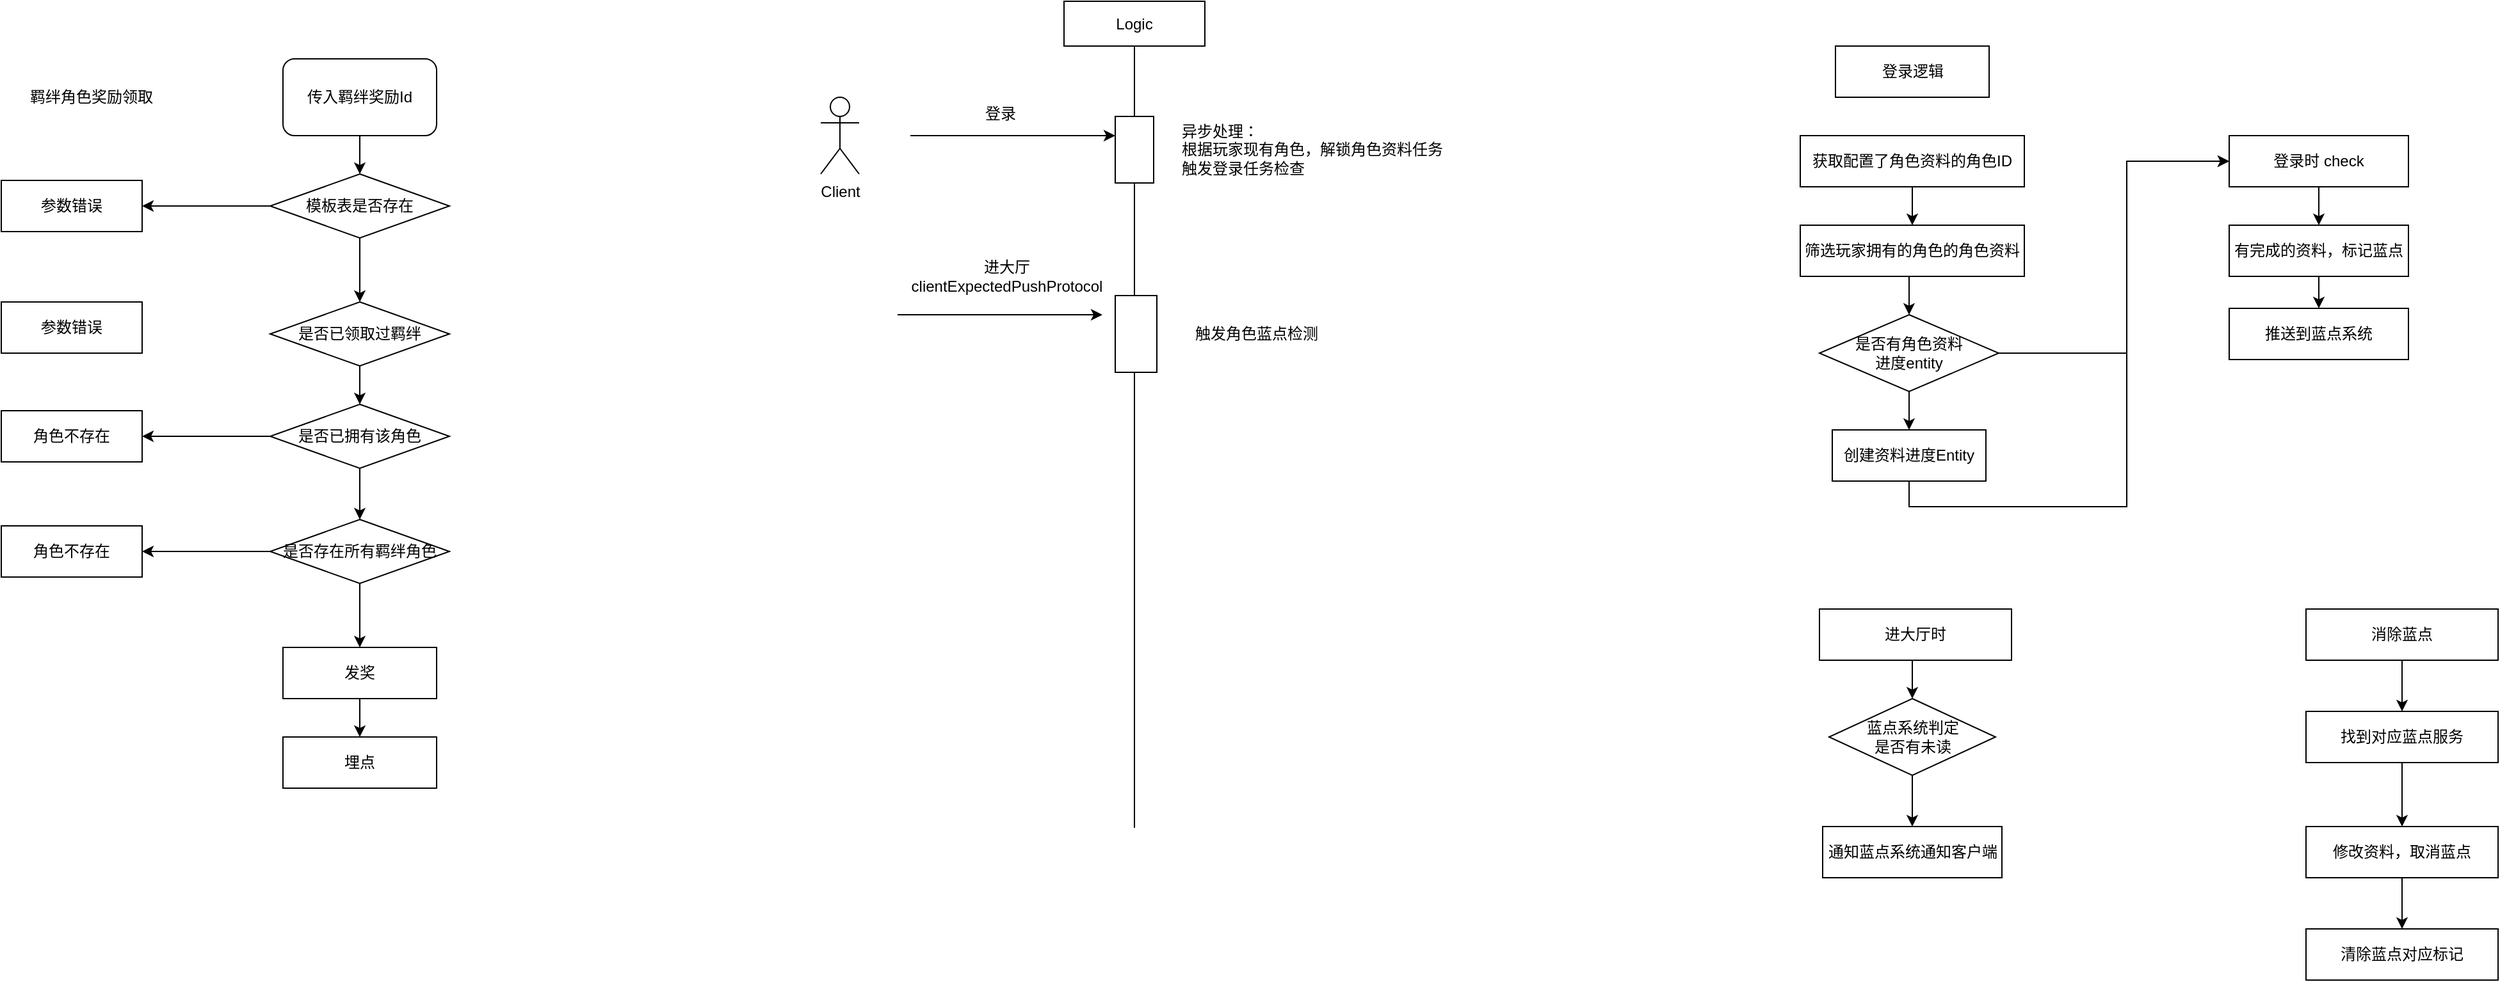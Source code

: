 <mxfile version="21.3.6" type="github">
  <diagram name="第 1 页" id="kdVOFN4OeXV8Te4mJ-ZW">
    <mxGraphModel dx="1434" dy="764" grid="1" gridSize="10" guides="1" tooltips="1" connect="1" arrows="1" fold="1" page="1" pageScale="1" pageWidth="4681" pageHeight="3300" math="0" shadow="0">
      <root>
        <mxCell id="0" />
        <mxCell id="1" parent="0" />
        <mxCell id="ye-Hzo8tlc1K3YxT7vBc-22" style="edgeStyle=orthogonalEdgeStyle;rounded=0;orthogonalLoop=1;jettySize=auto;html=1;exitX=0.5;exitY=1;exitDx=0;exitDy=0;" parent="1" source="ye-Hzo8tlc1K3YxT7vBc-1" target="ye-Hzo8tlc1K3YxT7vBc-4" edge="1">
          <mxGeometry relative="1" as="geometry" />
        </mxCell>
        <mxCell id="ye-Hzo8tlc1K3YxT7vBc-1" value="传入羁绊奖励Id" style="rounded=1;whiteSpace=wrap;html=1;" parent="1" vertex="1">
          <mxGeometry x="420" y="170" width="120" height="60" as="geometry" />
        </mxCell>
        <mxCell id="ye-Hzo8tlc1K3YxT7vBc-3" value="羁绊角色奖励领取" style="text;html=1;align=center;verticalAlign=middle;resizable=0;points=[];autosize=1;strokeColor=none;fillColor=none;" parent="1" vertex="1">
          <mxGeometry x="210" y="185" width="120" height="30" as="geometry" />
        </mxCell>
        <mxCell id="ye-Hzo8tlc1K3YxT7vBc-17" style="edgeStyle=orthogonalEdgeStyle;rounded=0;orthogonalLoop=1;jettySize=auto;html=1;exitX=0;exitY=0.5;exitDx=0;exitDy=0;entryX=1;entryY=0.5;entryDx=0;entryDy=0;" parent="1" source="ye-Hzo8tlc1K3YxT7vBc-4" target="ye-Hzo8tlc1K3YxT7vBc-9" edge="1">
          <mxGeometry relative="1" as="geometry" />
        </mxCell>
        <mxCell id="ye-Hzo8tlc1K3YxT7vBc-18" style="edgeStyle=orthogonalEdgeStyle;rounded=0;orthogonalLoop=1;jettySize=auto;html=1;exitX=0.5;exitY=1;exitDx=0;exitDy=0;entryX=0.5;entryY=0;entryDx=0;entryDy=0;" parent="1" source="ye-Hzo8tlc1K3YxT7vBc-4" target="ye-Hzo8tlc1K3YxT7vBc-23" edge="1">
          <mxGeometry relative="1" as="geometry">
            <mxPoint x="480" y="340" as="targetPoint" />
          </mxGeometry>
        </mxCell>
        <mxCell id="ye-Hzo8tlc1K3YxT7vBc-4" value="模板表是否存在" style="rhombus;whiteSpace=wrap;html=1;" parent="1" vertex="1">
          <mxGeometry x="410" y="260" width="140" height="50" as="geometry" />
        </mxCell>
        <mxCell id="ye-Hzo8tlc1K3YxT7vBc-16" style="edgeStyle=orthogonalEdgeStyle;rounded=0;orthogonalLoop=1;jettySize=auto;html=1;exitX=0;exitY=0.5;exitDx=0;exitDy=0;" parent="1" source="ye-Hzo8tlc1K3YxT7vBc-6" target="ye-Hzo8tlc1K3YxT7vBc-13" edge="1">
          <mxGeometry relative="1" as="geometry" />
        </mxCell>
        <mxCell id="ye-Hzo8tlc1K3YxT7vBc-19" style="edgeStyle=orthogonalEdgeStyle;rounded=0;orthogonalLoop=1;jettySize=auto;html=1;exitX=0.5;exitY=1;exitDx=0;exitDy=0;" parent="1" source="ye-Hzo8tlc1K3YxT7vBc-6" target="ye-Hzo8tlc1K3YxT7vBc-7" edge="1">
          <mxGeometry relative="1" as="geometry" />
        </mxCell>
        <mxCell id="ye-Hzo8tlc1K3YxT7vBc-6" value="是否已拥有该角色" style="rhombus;whiteSpace=wrap;html=1;" parent="1" vertex="1">
          <mxGeometry x="410" y="440" width="140" height="50" as="geometry" />
        </mxCell>
        <mxCell id="ye-Hzo8tlc1K3YxT7vBc-15" style="edgeStyle=orthogonalEdgeStyle;rounded=0;orthogonalLoop=1;jettySize=auto;html=1;exitX=0;exitY=0.5;exitDx=0;exitDy=0;entryX=1;entryY=0.5;entryDx=0;entryDy=0;" parent="1" source="ye-Hzo8tlc1K3YxT7vBc-7" target="ye-Hzo8tlc1K3YxT7vBc-14" edge="1">
          <mxGeometry relative="1" as="geometry" />
        </mxCell>
        <mxCell id="ye-Hzo8tlc1K3YxT7vBc-20" style="edgeStyle=orthogonalEdgeStyle;rounded=0;orthogonalLoop=1;jettySize=auto;html=1;exitX=0.5;exitY=1;exitDx=0;exitDy=0;" parent="1" source="ye-Hzo8tlc1K3YxT7vBc-7" target="ye-Hzo8tlc1K3YxT7vBc-11" edge="1">
          <mxGeometry relative="1" as="geometry" />
        </mxCell>
        <mxCell id="ye-Hzo8tlc1K3YxT7vBc-7" value="是否存在所有羁绊角色" style="rhombus;whiteSpace=wrap;html=1;" parent="1" vertex="1">
          <mxGeometry x="410" y="530" width="140" height="50" as="geometry" />
        </mxCell>
        <mxCell id="ye-Hzo8tlc1K3YxT7vBc-9" value="参数错误" style="whiteSpace=wrap;html=1;" parent="1" vertex="1">
          <mxGeometry x="200" y="265" width="110" height="40" as="geometry" />
        </mxCell>
        <mxCell id="ye-Hzo8tlc1K3YxT7vBc-21" style="edgeStyle=orthogonalEdgeStyle;rounded=0;orthogonalLoop=1;jettySize=auto;html=1;exitX=0.5;exitY=1;exitDx=0;exitDy=0;entryX=0.5;entryY=0;entryDx=0;entryDy=0;" parent="1" source="ye-Hzo8tlc1K3YxT7vBc-11" target="ye-Hzo8tlc1K3YxT7vBc-12" edge="1">
          <mxGeometry relative="1" as="geometry" />
        </mxCell>
        <mxCell id="ye-Hzo8tlc1K3YxT7vBc-11" value="发奖" style="rounded=0;whiteSpace=wrap;html=1;" parent="1" vertex="1">
          <mxGeometry x="420" y="630" width="120" height="40" as="geometry" />
        </mxCell>
        <mxCell id="ye-Hzo8tlc1K3YxT7vBc-12" value="埋点" style="rounded=0;whiteSpace=wrap;html=1;" parent="1" vertex="1">
          <mxGeometry x="420" y="700" width="120" height="40" as="geometry" />
        </mxCell>
        <mxCell id="ye-Hzo8tlc1K3YxT7vBc-13" value="角色不存在" style="whiteSpace=wrap;html=1;" parent="1" vertex="1">
          <mxGeometry x="200" y="445" width="110" height="40" as="geometry" />
        </mxCell>
        <mxCell id="ye-Hzo8tlc1K3YxT7vBc-14" value="角色不存在" style="whiteSpace=wrap;html=1;" parent="1" vertex="1">
          <mxGeometry x="200" y="535" width="110" height="40" as="geometry" />
        </mxCell>
        <mxCell id="ye-Hzo8tlc1K3YxT7vBc-24" style="edgeStyle=orthogonalEdgeStyle;rounded=0;orthogonalLoop=1;jettySize=auto;html=1;exitX=0.5;exitY=1;exitDx=0;exitDy=0;entryX=0.5;entryY=0;entryDx=0;entryDy=0;" parent="1" source="ye-Hzo8tlc1K3YxT7vBc-23" target="ye-Hzo8tlc1K3YxT7vBc-6" edge="1">
          <mxGeometry relative="1" as="geometry" />
        </mxCell>
        <mxCell id="ye-Hzo8tlc1K3YxT7vBc-23" value="是否已领取过羁绊" style="rhombus;whiteSpace=wrap;html=1;" parent="1" vertex="1">
          <mxGeometry x="410" y="360" width="140" height="50" as="geometry" />
        </mxCell>
        <mxCell id="ye-Hzo8tlc1K3YxT7vBc-25" value="参数错误" style="whiteSpace=wrap;html=1;" parent="1" vertex="1">
          <mxGeometry x="200" y="360" width="110" height="40" as="geometry" />
        </mxCell>
        <mxCell id="3l4a-vmYQsrZcGw0gVcB-1" value="Logic" style="rounded=0;whiteSpace=wrap;html=1;" vertex="1" parent="1">
          <mxGeometry x="1030" y="125" width="110" height="35" as="geometry" />
        </mxCell>
        <mxCell id="3l4a-vmYQsrZcGw0gVcB-2" value="Client" style="shape=umlActor;verticalLabelPosition=bottom;verticalAlign=top;html=1;outlineConnect=0;" vertex="1" parent="1">
          <mxGeometry x="840" y="200" width="30" height="60" as="geometry" />
        </mxCell>
        <mxCell id="3l4a-vmYQsrZcGw0gVcB-3" value="" style="endArrow=none;html=1;rounded=0;entryX=0.5;entryY=1;entryDx=0;entryDy=0;" edge="1" parent="1" source="3l4a-vmYQsrZcGw0gVcB-6" target="3l4a-vmYQsrZcGw0gVcB-1">
          <mxGeometry width="50" height="50" relative="1" as="geometry">
            <mxPoint x="1085" y="771" as="sourcePoint" />
            <mxPoint x="1150" y="340" as="targetPoint" />
          </mxGeometry>
        </mxCell>
        <mxCell id="3l4a-vmYQsrZcGw0gVcB-4" value="" style="endArrow=classic;html=1;rounded=0;" edge="1" parent="1">
          <mxGeometry width="50" height="50" relative="1" as="geometry">
            <mxPoint x="910" y="230" as="sourcePoint" />
            <mxPoint x="1070" y="230" as="targetPoint" />
          </mxGeometry>
        </mxCell>
        <mxCell id="3l4a-vmYQsrZcGw0gVcB-5" value="登录" style="text;html=1;align=center;verticalAlign=middle;resizable=0;points=[];autosize=1;strokeColor=none;fillColor=none;" vertex="1" parent="1">
          <mxGeometry x="955" y="198" width="50" height="30" as="geometry" />
        </mxCell>
        <mxCell id="3l4a-vmYQsrZcGw0gVcB-7" value="" style="endArrow=none;html=1;rounded=0;entryX=0.5;entryY=1;entryDx=0;entryDy=0;" edge="1" parent="1" target="3l4a-vmYQsrZcGw0gVcB-6">
          <mxGeometry width="50" height="50" relative="1" as="geometry">
            <mxPoint x="1085" y="771" as="sourcePoint" />
            <mxPoint x="1085" y="160" as="targetPoint" />
          </mxGeometry>
        </mxCell>
        <mxCell id="3l4a-vmYQsrZcGw0gVcB-6" value="" style="rounded=0;whiteSpace=wrap;html=1;" vertex="1" parent="1">
          <mxGeometry x="1070" y="215" width="30" height="52" as="geometry" />
        </mxCell>
        <mxCell id="3l4a-vmYQsrZcGw0gVcB-8" value="异步处理：&lt;br&gt;根据玩家现有角色，解锁角色资料任务&lt;br&gt;触发登录任务检查" style="text;html=1;align=left;verticalAlign=middle;resizable=0;points=[];autosize=1;strokeColor=none;fillColor=none;" vertex="1" parent="1">
          <mxGeometry x="1120" y="211" width="230" height="60" as="geometry" />
        </mxCell>
        <mxCell id="3l4a-vmYQsrZcGw0gVcB-9" value="" style="endArrow=classic;html=1;rounded=0;" edge="1" parent="1">
          <mxGeometry width="50" height="50" relative="1" as="geometry">
            <mxPoint x="900" y="370" as="sourcePoint" />
            <mxPoint x="1060" y="370" as="targetPoint" />
          </mxGeometry>
        </mxCell>
        <mxCell id="3l4a-vmYQsrZcGw0gVcB-10" value="进大厅&lt;br&gt;clientExpectedPushProtocol" style="text;html=1;align=center;verticalAlign=middle;resizable=0;points=[];autosize=1;strokeColor=none;fillColor=none;" vertex="1" parent="1">
          <mxGeometry x="900" y="320" width="170" height="40" as="geometry" />
        </mxCell>
        <mxCell id="3l4a-vmYQsrZcGw0gVcB-11" value="" style="rounded=0;whiteSpace=wrap;html=1;" vertex="1" parent="1">
          <mxGeometry x="1070" y="355" width="32.5" height="60" as="geometry" />
        </mxCell>
        <mxCell id="3l4a-vmYQsrZcGw0gVcB-12" value="触发角色蓝点检测" style="text;html=1;align=center;verticalAlign=middle;resizable=0;points=[];autosize=1;strokeColor=none;fillColor=none;" vertex="1" parent="1">
          <mxGeometry x="1120" y="370" width="120" height="30" as="geometry" />
        </mxCell>
        <mxCell id="3l4a-vmYQsrZcGw0gVcB-13" value="登录逻辑" style="whiteSpace=wrap;html=1;" vertex="1" parent="1">
          <mxGeometry x="1632.5" y="160" width="120" height="40" as="geometry" />
        </mxCell>
        <mxCell id="3l4a-vmYQsrZcGw0gVcB-20" style="edgeStyle=orthogonalEdgeStyle;rounded=0;orthogonalLoop=1;jettySize=auto;html=1;exitX=0.5;exitY=1;exitDx=0;exitDy=0;entryX=0.5;entryY=0;entryDx=0;entryDy=0;" edge="1" parent="1" source="3l4a-vmYQsrZcGw0gVcB-14" target="3l4a-vmYQsrZcGw0gVcB-15">
          <mxGeometry relative="1" as="geometry" />
        </mxCell>
        <mxCell id="3l4a-vmYQsrZcGw0gVcB-14" value="获取配置了角色资料的角色ID" style="whiteSpace=wrap;html=1;" vertex="1" parent="1">
          <mxGeometry x="1605" y="230" width="175" height="40" as="geometry" />
        </mxCell>
        <mxCell id="3l4a-vmYQsrZcGw0gVcB-21" style="edgeStyle=orthogonalEdgeStyle;rounded=0;orthogonalLoop=1;jettySize=auto;html=1;exitX=0.5;exitY=1;exitDx=0;exitDy=0;entryX=0.5;entryY=0;entryDx=0;entryDy=0;" edge="1" parent="1" source="3l4a-vmYQsrZcGw0gVcB-15" target="3l4a-vmYQsrZcGw0gVcB-18">
          <mxGeometry relative="1" as="geometry" />
        </mxCell>
        <mxCell id="3l4a-vmYQsrZcGw0gVcB-15" value="筛选玩家拥有的角色的角色资料" style="rounded=0;whiteSpace=wrap;html=1;" vertex="1" parent="1">
          <mxGeometry x="1605" y="300" width="175" height="40" as="geometry" />
        </mxCell>
        <mxCell id="3l4a-vmYQsrZcGw0gVcB-22" style="edgeStyle=orthogonalEdgeStyle;rounded=0;orthogonalLoop=1;jettySize=auto;html=1;" edge="1" parent="1" source="3l4a-vmYQsrZcGw0gVcB-18" target="3l4a-vmYQsrZcGw0gVcB-19">
          <mxGeometry relative="1" as="geometry" />
        </mxCell>
        <mxCell id="3l4a-vmYQsrZcGw0gVcB-26" style="edgeStyle=orthogonalEdgeStyle;rounded=0;orthogonalLoop=1;jettySize=auto;html=1;exitX=1;exitY=0.5;exitDx=0;exitDy=0;entryX=0;entryY=0.5;entryDx=0;entryDy=0;" edge="1" parent="1" source="3l4a-vmYQsrZcGw0gVcB-18" target="3l4a-vmYQsrZcGw0gVcB-23">
          <mxGeometry relative="1" as="geometry">
            <Array as="points">
              <mxPoint x="1860" y="400" />
              <mxPoint x="1860" y="250" />
            </Array>
          </mxGeometry>
        </mxCell>
        <mxCell id="3l4a-vmYQsrZcGw0gVcB-18" value="是否有角色资料&lt;br&gt;进度entity" style="rhombus;whiteSpace=wrap;html=1;" vertex="1" parent="1">
          <mxGeometry x="1620" y="370" width="140" height="60" as="geometry" />
        </mxCell>
        <mxCell id="3l4a-vmYQsrZcGw0gVcB-25" style="edgeStyle=orthogonalEdgeStyle;rounded=0;orthogonalLoop=1;jettySize=auto;html=1;exitX=0.5;exitY=1;exitDx=0;exitDy=0;entryX=0;entryY=0.5;entryDx=0;entryDy=0;" edge="1" parent="1" source="3l4a-vmYQsrZcGw0gVcB-19" target="3l4a-vmYQsrZcGw0gVcB-23">
          <mxGeometry relative="1" as="geometry">
            <Array as="points">
              <mxPoint x="1690" y="520" />
              <mxPoint x="1860" y="520" />
              <mxPoint x="1860" y="250" />
            </Array>
          </mxGeometry>
        </mxCell>
        <mxCell id="3l4a-vmYQsrZcGw0gVcB-19" value="创建资料进度Entity" style="whiteSpace=wrap;html=1;" vertex="1" parent="1">
          <mxGeometry x="1630" y="460" width="120" height="40" as="geometry" />
        </mxCell>
        <mxCell id="3l4a-vmYQsrZcGw0gVcB-27" style="edgeStyle=orthogonalEdgeStyle;rounded=0;orthogonalLoop=1;jettySize=auto;html=1;exitX=0.5;exitY=1;exitDx=0;exitDy=0;" edge="1" parent="1" source="3l4a-vmYQsrZcGw0gVcB-23" target="3l4a-vmYQsrZcGw0gVcB-24">
          <mxGeometry relative="1" as="geometry" />
        </mxCell>
        <mxCell id="3l4a-vmYQsrZcGw0gVcB-23" value="登录时 check" style="whiteSpace=wrap;html=1;" vertex="1" parent="1">
          <mxGeometry x="1940" y="230" width="140" height="40" as="geometry" />
        </mxCell>
        <mxCell id="3l4a-vmYQsrZcGw0gVcB-29" style="edgeStyle=orthogonalEdgeStyle;rounded=0;orthogonalLoop=1;jettySize=auto;html=1;exitX=0.5;exitY=1;exitDx=0;exitDy=0;" edge="1" parent="1" source="3l4a-vmYQsrZcGw0gVcB-24" target="3l4a-vmYQsrZcGw0gVcB-28">
          <mxGeometry relative="1" as="geometry" />
        </mxCell>
        <mxCell id="3l4a-vmYQsrZcGw0gVcB-24" value="有完成的资料，标记蓝点" style="whiteSpace=wrap;html=1;" vertex="1" parent="1">
          <mxGeometry x="1940" y="300" width="140" height="40" as="geometry" />
        </mxCell>
        <mxCell id="3l4a-vmYQsrZcGw0gVcB-28" value="推送到蓝点系统" style="whiteSpace=wrap;html=1;" vertex="1" parent="1">
          <mxGeometry x="1940" y="365" width="140" height="40" as="geometry" />
        </mxCell>
        <mxCell id="3l4a-vmYQsrZcGw0gVcB-35" style="edgeStyle=orthogonalEdgeStyle;rounded=0;orthogonalLoop=1;jettySize=auto;html=1;exitX=0.5;exitY=1;exitDx=0;exitDy=0;entryX=0.5;entryY=0;entryDx=0;entryDy=0;" edge="1" parent="1" source="3l4a-vmYQsrZcGw0gVcB-30" target="3l4a-vmYQsrZcGw0gVcB-33">
          <mxGeometry relative="1" as="geometry" />
        </mxCell>
        <mxCell id="3l4a-vmYQsrZcGw0gVcB-30" value="进大厅时" style="whiteSpace=wrap;html=1;" vertex="1" parent="1">
          <mxGeometry x="1620" y="600" width="150" height="40" as="geometry" />
        </mxCell>
        <mxCell id="3l4a-vmYQsrZcGw0gVcB-32" value="通知蓝点系统通知客户端" style="whiteSpace=wrap;html=1;" vertex="1" parent="1">
          <mxGeometry x="1622.5" y="770" width="140" height="40" as="geometry" />
        </mxCell>
        <mxCell id="3l4a-vmYQsrZcGw0gVcB-34" style="edgeStyle=orthogonalEdgeStyle;rounded=0;orthogonalLoop=1;jettySize=auto;html=1;exitX=0.5;exitY=1;exitDx=0;exitDy=0;" edge="1" parent="1" source="3l4a-vmYQsrZcGw0gVcB-33" target="3l4a-vmYQsrZcGw0gVcB-32">
          <mxGeometry relative="1" as="geometry" />
        </mxCell>
        <mxCell id="3l4a-vmYQsrZcGw0gVcB-33" value="蓝点系统判定&lt;br&gt;是否有未读" style="rhombus;whiteSpace=wrap;html=1;" vertex="1" parent="1">
          <mxGeometry x="1627.5" y="670" width="130" height="60" as="geometry" />
        </mxCell>
        <mxCell id="3l4a-vmYQsrZcGw0gVcB-41" style="edgeStyle=orthogonalEdgeStyle;rounded=0;orthogonalLoop=1;jettySize=auto;html=1;exitX=0.5;exitY=1;exitDx=0;exitDy=0;" edge="1" parent="1" source="3l4a-vmYQsrZcGw0gVcB-36" target="3l4a-vmYQsrZcGw0gVcB-38">
          <mxGeometry relative="1" as="geometry" />
        </mxCell>
        <mxCell id="3l4a-vmYQsrZcGw0gVcB-36" value="消除蓝点" style="whiteSpace=wrap;html=1;" vertex="1" parent="1">
          <mxGeometry x="2000" y="600" width="150" height="40" as="geometry" />
        </mxCell>
        <mxCell id="3l4a-vmYQsrZcGw0gVcB-42" style="edgeStyle=orthogonalEdgeStyle;rounded=0;orthogonalLoop=1;jettySize=auto;html=1;exitX=0.5;exitY=1;exitDx=0;exitDy=0;entryX=0.5;entryY=0;entryDx=0;entryDy=0;" edge="1" parent="1" source="3l4a-vmYQsrZcGw0gVcB-38" target="3l4a-vmYQsrZcGw0gVcB-39">
          <mxGeometry relative="1" as="geometry" />
        </mxCell>
        <mxCell id="3l4a-vmYQsrZcGw0gVcB-38" value="找到对应蓝点服务" style="whiteSpace=wrap;html=1;" vertex="1" parent="1">
          <mxGeometry x="2000" y="680" width="150" height="40" as="geometry" />
        </mxCell>
        <mxCell id="3l4a-vmYQsrZcGw0gVcB-43" style="edgeStyle=orthogonalEdgeStyle;rounded=0;orthogonalLoop=1;jettySize=auto;html=1;" edge="1" parent="1" source="3l4a-vmYQsrZcGw0gVcB-39" target="3l4a-vmYQsrZcGw0gVcB-40">
          <mxGeometry relative="1" as="geometry" />
        </mxCell>
        <mxCell id="3l4a-vmYQsrZcGw0gVcB-39" value="修改资料，取消蓝点" style="rounded=0;whiteSpace=wrap;html=1;" vertex="1" parent="1">
          <mxGeometry x="2000" y="770" width="150" height="40" as="geometry" />
        </mxCell>
        <mxCell id="3l4a-vmYQsrZcGw0gVcB-40" value="清除蓝点对应标记" style="rounded=0;whiteSpace=wrap;html=1;" vertex="1" parent="1">
          <mxGeometry x="2000" y="850" width="150" height="40" as="geometry" />
        </mxCell>
      </root>
    </mxGraphModel>
  </diagram>
</mxfile>
